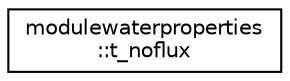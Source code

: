 digraph "Graphical Class Hierarchy"
{
 // LATEX_PDF_SIZE
  edge [fontname="Helvetica",fontsize="10",labelfontname="Helvetica",labelfontsize="10"];
  node [fontname="Helvetica",fontsize="10",shape=record];
  rankdir="LR";
  Node0 [label="modulewaterproperties\l::t_noflux",height=0.2,width=0.4,color="black", fillcolor="white", style="filled",URL="$structmodulewaterproperties_1_1t__noflux.html",tooltip=" "];
}
